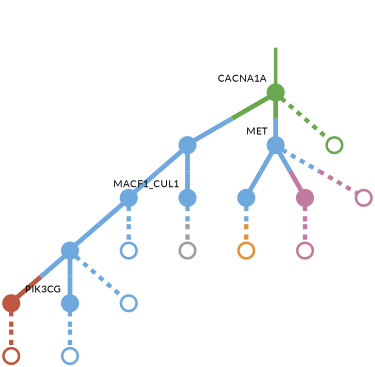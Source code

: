 strict digraph  {
graph[splines=false]; nodesep=0.7; rankdir=TB; ranksep=0.6; forcelabels=true; dpi=600; size=2.5;
0 [color="#6aa84fff", fillcolor="#6aa84fff", fixedsize=true, fontname=Lato, fontsize="12pt", height="0.25", label="", penwidth=3, shape=circle, style=filled, xlabel=CACNA1A];
1 [color="#6fa8dcff", fillcolor="#6fa8dcff", fixedsize=true, fontname=Lato, fontsize="12pt", height="0.25", label="", penwidth=3, shape=circle, style=filled, xlabel=""];
3 [color="#6fa8dcff", fillcolor="#6fa8dcff", fixedsize=true, fontname=Lato, fontsize="12pt", height="0.25", label="", penwidth=3, shape=circle, style=filled, xlabel=MET];
10 [color="#6aa84fff", fillcolor="#6aa84fff", fixedsize=true, fontname=Lato, fontsize="12pt", height="0.25", label="", penwidth=3, shape=circle, style=solid, xlabel=""];
2 [color="#6fa8dcff", fillcolor="#6fa8dcff", fixedsize=true, fontname=Lato, fontsize="12pt", height="0.25", label="", penwidth=3, shape=circle, style=filled, xlabel=""];
5 [color="#6fa8dcff", fillcolor="#6fa8dcff", fixedsize=true, fontname=Lato, fontsize="12pt", height="0.25", label="", penwidth=3, shape=circle, style=filled, xlabel=MACF1_CUL1];
4 [color="#6fa8dcff", fillcolor="#6fa8dcff", fixedsize=true, fontname=Lato, fontsize="12pt", height="0.25", label="", penwidth=3, shape=circle, style=filled, xlabel=""];
14 [color="#6fa8dcff", fillcolor="#6fa8dcff", fixedsize=true, fontname=Lato, fontsize="12pt", height="0.25", label="", penwidth=3, shape=circle, style=solid, xlabel=""];
6 [color="#6fa8dcff", fillcolor="#6fa8dcff", fixedsize=true, fontname=Lato, fontsize="12pt", height="0.25", label="", penwidth=3, shape=circle, style=filled, xlabel=""];
9 [color="#c27ba0ff", fillcolor="#c27ba0ff", fixedsize=true, fontname=Lato, fontsize="12pt", height="0.25", label="", penwidth=3, shape=circle, style=filled, xlabel=""];
11 [color="#c27ba0ff", fillcolor="#c27ba0ff", fixedsize=true, fontname=Lato, fontsize="12pt", height="0.25", label="", penwidth=3, shape=circle, style=solid, xlabel=""];
7 [color="#be5742ff", fillcolor="#be5742ff", fixedsize=true, fontname=Lato, fontsize="12pt", height="0.25", label="", penwidth=3, shape=circle, style=filled, xlabel=""];
8 [color="#6fa8dcff", fillcolor="#6fa8dcff", fixedsize=true, fontname=Lato, fontsize="12pt", height="0.25", label="", penwidth=3, shape=circle, style=filled, xlabel=PIK3CG];
15 [color="#6fa8dcff", fillcolor="#6fa8dcff", fixedsize=true, fontname=Lato, fontsize="12pt", height="0.25", label="", penwidth=3, shape=circle, style=solid, xlabel=""];
18 [color="#9e9e9eff", fillcolor="#9e9e9eff", fixedsize=true, fontname=Lato, fontsize="12pt", height="0.25", label="", penwidth=3, shape=circle, style=solid, xlabel=""];
17 [color="#e69138ff", fillcolor="#e69138ff", fixedsize=true, fontname=Lato, fontsize="12pt", height="0.25", label="", penwidth=3, shape=circle, style=solid, xlabel=""];
13 [color="#be5742ff", fillcolor="#be5742ff", fixedsize=true, fontname=Lato, fontsize="12pt", height="0.25", label="", penwidth=3, shape=circle, style=solid, xlabel=""];
16 [color="#6fa8dcff", fillcolor="#6fa8dcff", fixedsize=true, fontname=Lato, fontsize="12pt", height="0.25", label="", penwidth=3, shape=circle, style=solid, xlabel=""];
12 [color="#c27ba0ff", fillcolor="#c27ba0ff", fixedsize=true, fontname=Lato, fontsize="12pt", height="0.25", label="", penwidth=3, shape=circle, style=solid, xlabel=""];
normal [label="", penwidth=3, style=invis, xlabel=CACNA1A];
0 -> 1  [arrowsize=0, color="#6aa84fff;0.5:#6fa8dcff", minlen="1.0", penwidth="5.5", style=solid];
0 -> 3  [arrowsize=0, color="#6aa84fff;0.5:#6fa8dcff", minlen="1.0", penwidth="5.5", style=solid];
0 -> 10  [arrowsize=0, color="#6aa84fff;0.5:#6aa84fff", minlen="1.0", penwidth=5, style=dashed];
1 -> 2  [arrowsize=0, color="#6fa8dcff;0.5:#6fa8dcff", minlen="1.0", penwidth="5.5", style=solid];
1 -> 5  [arrowsize=0, color="#6fa8dcff;0.5:#6fa8dcff", minlen="1.0", penwidth="5.5", style=solid];
3 -> 6  [arrowsize=0, color="#6fa8dcff;0.5:#6fa8dcff", minlen="1.0", penwidth="5.5", style=solid];
3 -> 9  [arrowsize=0, color="#6fa8dcff;0.5:#c27ba0ff", minlen="1.0", penwidth="5.5", style=solid];
3 -> 11  [arrowsize=0, color="#6fa8dcff;0.5:#c27ba0ff", minlen="1.0", penwidth=5, style=dashed];
2 -> 4  [arrowsize=0, color="#6fa8dcff;0.5:#6fa8dcff", minlen="1.0", penwidth="5.5", style=solid];
2 -> 14  [arrowsize=0, color="#6fa8dcff;0.5:#6fa8dcff", minlen="1.0", penwidth=5, style=dashed];
5 -> 18  [arrowsize=0, color="#6fa8dcff;0.5:#9e9e9eff", minlen="1.0", penwidth=5, style=dashed];
4 -> 7  [arrowsize=0, color="#6fa8dcff;0.5:#be5742ff", minlen="1.0", penwidth="5.5", style=solid];
4 -> 8  [arrowsize=0, color="#6fa8dcff;0.5:#6fa8dcff", minlen="1.0", penwidth="5.5", style=solid];
4 -> 15  [arrowsize=0, color="#6fa8dcff;0.5:#6fa8dcff", minlen="1.0", penwidth=5, style=dashed];
6 -> 17  [arrowsize=0, color="#6fa8dcff;0.5:#e69138ff", minlen="1.0", penwidth=5, style=dashed];
9 -> 12  [arrowsize=0, color="#c27ba0ff;0.5:#c27ba0ff", minlen="1.0", penwidth=5, style=dashed];
7 -> 13  [arrowsize=0, color="#be5742ff;0.5:#be5742ff", minlen="1.0", penwidth=5, style=dashed];
8 -> 16  [arrowsize=0, color="#6fa8dcff;0.5:#6fa8dcff", minlen="1.0", penwidth=5, style=dashed];
normal -> 0  [arrowsize=0, color="#6aa84fff", label="", penwidth=4, style=solid];
}
